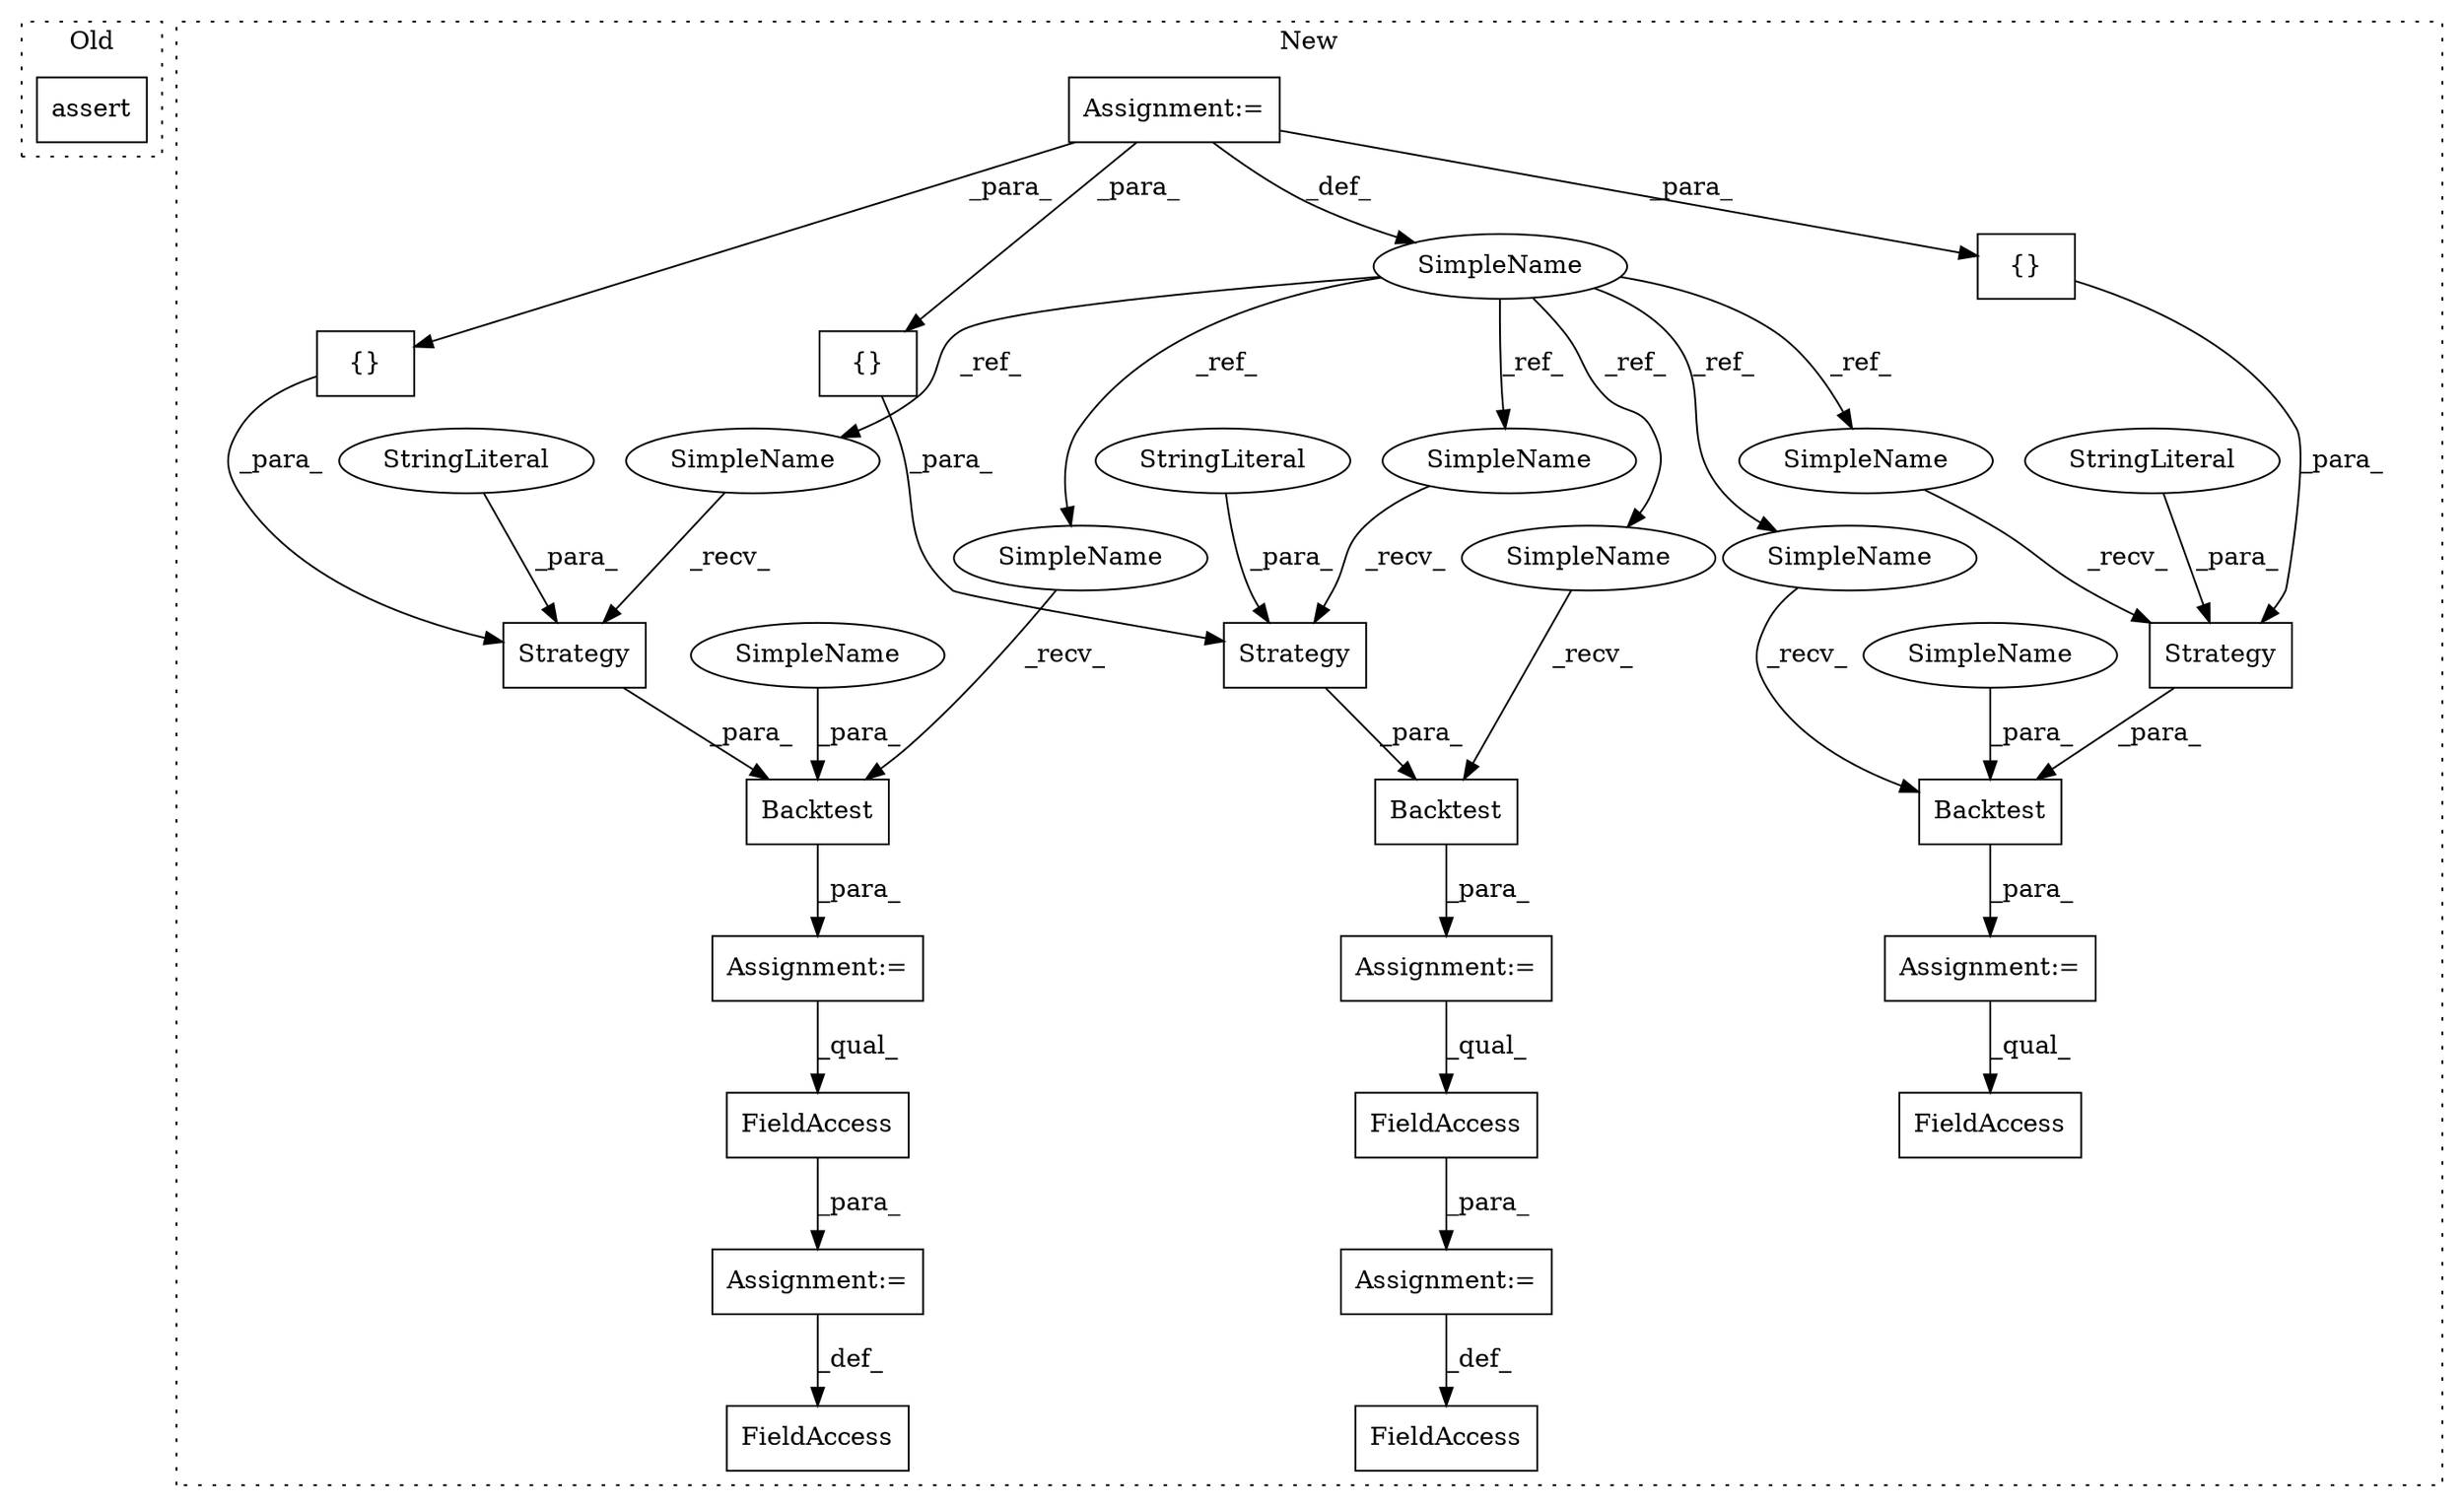 digraph G {
subgraph cluster0 {
1 [label="assert" a="6" s="2969" l="7" shape="box"];
label = "Old";
style="dotted";
}
subgraph cluster1 {
2 [label="Backtest" a="32" s="3544,3589" l="9,1" shape="box"];
3 [label="{}" a="4" s="3577,3582" l="1,1" shape="box"];
4 [label="FieldAccess" a="22" s="3608" l="13" shape="box"];
5 [label="SimpleName" a="42" s="3018" l="2" shape="ellipse"];
6 [label="Strategy" a="32" s="3556,3583" l="9,1" shape="box"];
7 [label="Assignment:=" a="7" s="3018" l="2" shape="box"];
8 [label="Assignment:=" a="7" s="3540" l="1" shape="box"];
9 [label="StringLiteral" a="45" s="3565" l="2" shape="ellipse"];
10 [label="{}" a="4" s="3928,3933" l="1,1" shape="box"];
11 [label="FieldAccess" a="22" s="3959" l="13" shape="box"];
12 [label="FieldAccess" a="22" s="3596" l="11" shape="box"];
13 [label="FieldAccess" a="22" s="3947" l="11" shape="box"];
14 [label="Strategy" a="32" s="3907,3934" l="9,1" shape="box"];
15 [label="Backtest" a="32" s="3895,3940" l="9,1" shape="box"];
16 [label="Assignment:=" a="7" s="3958" l="1" shape="box"];
17 [label="Assignment:=" a="7" s="3891" l="1" shape="box"];
18 [label="StringLiteral" a="45" s="3916" l="2" shape="ellipse"];
19 [label="Assignment:=" a="7" s="3607" l="1" shape="box"];
20 [label="{}" a="4" s="3339,3344" l="1,1" shape="box"];
21 [label="FieldAccess" a="22" s="3370" l="13" shape="box"];
22 [label="Strategy" a="32" s="3318,3345" l="9,1" shape="box"];
23 [label="Backtest" a="32" s="3306,3351" l="9,1" shape="box"];
24 [label="StringLiteral" a="45" s="3327" l="2" shape="ellipse"];
25 [label="Assignment:=" a="7" s="3302" l="1" shape="box"];
26 [label="SimpleName" a="42" s="3904" l="2" shape="ellipse"];
27 [label="SimpleName" a="42" s="3553" l="2" shape="ellipse"];
28 [label="SimpleName" a="42" s="3892" l="2" shape="ellipse"];
29 [label="SimpleName" a="42" s="3315" l="2" shape="ellipse"];
30 [label="SimpleName" a="42" s="3303" l="2" shape="ellipse"];
31 [label="SimpleName" a="42" s="3541" l="2" shape="ellipse"];
32 [label="SimpleName" a="42" s="3585" l="4" shape="ellipse"];
33 [label="SimpleName" a="42" s="3347" l="4" shape="ellipse"];
label = "New";
style="dotted";
}
2 -> 8 [label="_para_"];
3 -> 6 [label="_para_"];
4 -> 19 [label="_para_"];
5 -> 26 [label="_ref_"];
5 -> 31 [label="_ref_"];
5 -> 27 [label="_ref_"];
5 -> 30 [label="_ref_"];
5 -> 29 [label="_ref_"];
5 -> 28 [label="_ref_"];
6 -> 2 [label="_para_"];
7 -> 3 [label="_para_"];
7 -> 5 [label="_def_"];
7 -> 20 [label="_para_"];
7 -> 10 [label="_para_"];
8 -> 4 [label="_qual_"];
9 -> 6 [label="_para_"];
10 -> 14 [label="_para_"];
11 -> 16 [label="_para_"];
14 -> 15 [label="_para_"];
15 -> 17 [label="_para_"];
16 -> 13 [label="_def_"];
17 -> 11 [label="_qual_"];
18 -> 14 [label="_para_"];
19 -> 12 [label="_def_"];
20 -> 22 [label="_para_"];
22 -> 23 [label="_para_"];
23 -> 25 [label="_para_"];
24 -> 22 [label="_para_"];
25 -> 21 [label="_qual_"];
26 -> 14 [label="_recv_"];
27 -> 6 [label="_recv_"];
28 -> 15 [label="_recv_"];
29 -> 22 [label="_recv_"];
30 -> 23 [label="_recv_"];
31 -> 2 [label="_recv_"];
32 -> 2 [label="_para_"];
33 -> 23 [label="_para_"];
}